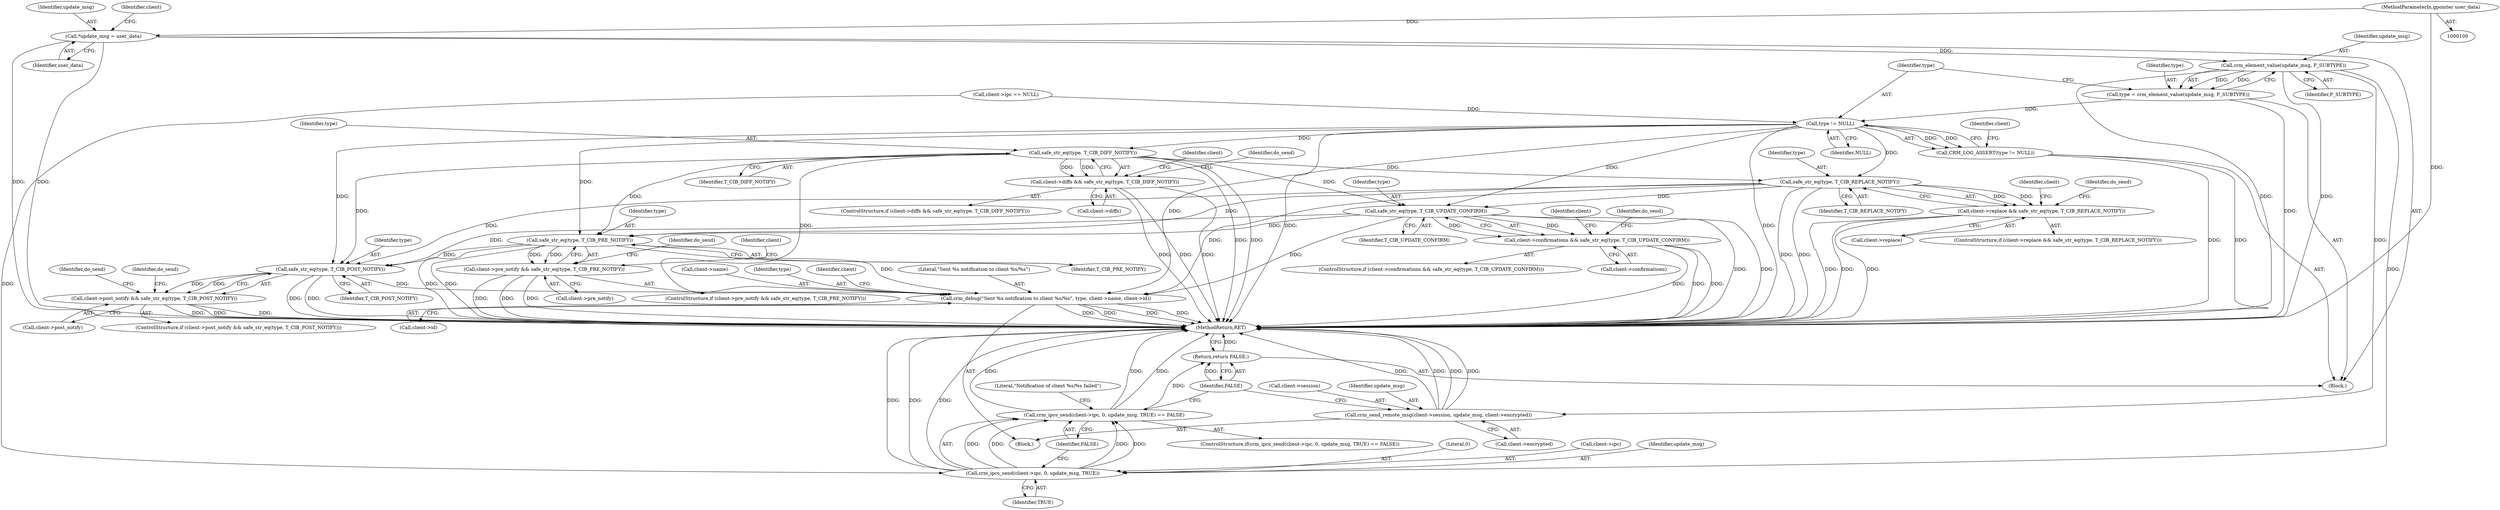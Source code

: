 digraph "0_pacemaker_564f7cc2a51dcd2f28ab12a13394f31be5aa3c93_0@API" {
"1000118" [label="(Call,*update_msg = user_data)"];
"1000103" [label="(MethodParameterIn,gpointer user_data)"];
"1000134" [label="(Call,crm_element_value(update_msg, F_SUBTYPE))"];
"1000132" [label="(Call,type = crm_element_value(update_msg, F_SUBTYPE))"];
"1000138" [label="(Call,type != NULL)"];
"1000137" [label="(Call,CRM_LOG_ASSERT(type != NULL))"];
"1000146" [label="(Call,safe_str_eq(type, T_CIB_DIFF_NOTIFY))"];
"1000142" [label="(Call,client->diffs && safe_str_eq(type, T_CIB_DIFF_NOTIFY))"];
"1000159" [label="(Call,safe_str_eq(type, T_CIB_REPLACE_NOTIFY))"];
"1000155" [label="(Call,client->replace && safe_str_eq(type, T_CIB_REPLACE_NOTIFY))"];
"1000172" [label="(Call,safe_str_eq(type, T_CIB_UPDATE_CONFIRM))"];
"1000168" [label="(Call,client->confirmations && safe_str_eq(type, T_CIB_UPDATE_CONFIRM))"];
"1000185" [label="(Call,safe_str_eq(type, T_CIB_PRE_NOTIFY))"];
"1000181" [label="(Call,client->pre_notify && safe_str_eq(type, T_CIB_PRE_NOTIFY))"];
"1000198" [label="(Call,safe_str_eq(type, T_CIB_POST_NOTIFY))"];
"1000194" [label="(Call,client->post_notify && safe_str_eq(type, T_CIB_POST_NOTIFY))"];
"1000238" [label="(Call,crm_debug(\"Sent %s notification to client %s/%s\", type, client->name, client->id))"];
"1000215" [label="(Call,crm_ipcs_send(client->ipc, 0, update_msg, TRUE))"];
"1000214" [label="(Call,crm_ipcs_send(client->ipc, 0, update_msg, TRUE) == FALSE)"];
"1000262" [label="(Return,return FALSE;)"];
"1000247" [label="(Call,crm_send_remote_msg(client->session, update_msg, client->encrypted))"];
"1000120" [label="(Identifier,user_data)"];
"1000137" [label="(Call,CRM_LOG_ASSERT(type != NULL))"];
"1000238" [label="(Call,crm_debug(\"Sent %s notification to client %s/%s\", type, client->name, client->id))"];
"1000124" [label="(Identifier,client)"];
"1000252" [label="(Call,client->encrypted)"];
"1000214" [label="(Call,crm_ipcs_send(client->ipc, 0, update_msg, TRUE) == FALSE)"];
"1000141" [label="(ControlStructure,if (client->diffs && safe_str_eq(type, T_CIB_DIFF_NOTIFY)))"];
"1000151" [label="(Identifier,do_send)"];
"1000147" [label="(Identifier,type)"];
"1000146" [label="(Call,safe_str_eq(type, T_CIB_DIFF_NOTIFY))"];
"1000160" [label="(Identifier,type)"];
"1000167" [label="(ControlStructure,if (client->confirmations && safe_str_eq(type, T_CIB_UPDATE_CONFIRM)))"];
"1000193" [label="(ControlStructure,if (client->post_notify && safe_str_eq(type, T_CIB_POST_NOTIFY)))"];
"1000219" [label="(Literal,0)"];
"1000198" [label="(Call,safe_str_eq(type, T_CIB_POST_NOTIFY))"];
"1000156" [label="(Call,client->replace)"];
"1000213" [label="(ControlStructure,if(crm_ipcs_send(client->ipc, 0, update_msg, TRUE) == FALSE))"];
"1000248" [label="(Call,client->session)"];
"1000122" [label="(Call,client->ipc == NULL)"];
"1000164" [label="(Identifier,do_send)"];
"1000180" [label="(ControlStructure,if (client->pre_notify && safe_str_eq(type, T_CIB_PRE_NOTIFY)))"];
"1000241" [label="(Call,client->name)"];
"1000118" [label="(Call,*update_msg = user_data)"];
"1000177" [label="(Identifier,do_send)"];
"1000195" [label="(Call,client->post_notify)"];
"1000119" [label="(Identifier,update_msg)"];
"1000194" [label="(Call,client->post_notify && safe_str_eq(type, T_CIB_POST_NOTIFY))"];
"1000157" [label="(Identifier,client)"];
"1000139" [label="(Identifier,type)"];
"1000216" [label="(Call,client->ipc)"];
"1000182" [label="(Call,client->pre_notify)"];
"1000159" [label="(Call,safe_str_eq(type, T_CIB_REPLACE_NOTIFY))"];
"1000181" [label="(Call,client->pre_notify && safe_str_eq(type, T_CIB_PRE_NOTIFY))"];
"1000264" [label="(MethodReturn,RET)"];
"1000161" [label="(Identifier,T_CIB_REPLACE_NOTIFY)"];
"1000170" [label="(Identifier,client)"];
"1000186" [label="(Identifier,type)"];
"1000190" [label="(Identifier,do_send)"];
"1000143" [label="(Call,client->diffs)"];
"1000174" [label="(Identifier,T_CIB_UPDATE_CONFIRM)"];
"1000240" [label="(Identifier,type)"];
"1000136" [label="(Identifier,F_SUBTYPE)"];
"1000262" [label="(Return,return FALSE;)"];
"1000249" [label="(Identifier,client)"];
"1000132" [label="(Call,type = crm_element_value(update_msg, F_SUBTYPE))"];
"1000104" [label="(Block,)"];
"1000221" [label="(Identifier,TRUE)"];
"1000247" [label="(Call,crm_send_remote_msg(client->session, update_msg, client->encrypted))"];
"1000148" [label="(Identifier,T_CIB_DIFF_NOTIFY)"];
"1000187" [label="(Identifier,T_CIB_PRE_NOTIFY)"];
"1000200" [label="(Identifier,T_CIB_POST_NOTIFY)"];
"1000155" [label="(Call,client->replace && safe_str_eq(type, T_CIB_REPLACE_NOTIFY))"];
"1000133" [label="(Identifier,type)"];
"1000173" [label="(Identifier,type)"];
"1000183" [label="(Identifier,client)"];
"1000138" [label="(Call,type != NULL)"];
"1000199" [label="(Identifier,type)"];
"1000220" [label="(Identifier,update_msg)"];
"1000222" [label="(Identifier,FALSE)"];
"1000263" [label="(Identifier,FALSE)"];
"1000134" [label="(Call,crm_element_value(update_msg, F_SUBTYPE))"];
"1000237" [label="(Block,)"];
"1000225" [label="(Literal,\"Notification of client %s/%s failed\")"];
"1000169" [label="(Call,client->confirmations)"];
"1000140" [label="(Identifier,NULL)"];
"1000172" [label="(Call,safe_str_eq(type, T_CIB_UPDATE_CONFIRM))"];
"1000154" [label="(ControlStructure,if (client->replace && safe_str_eq(type, T_CIB_REPLACE_NOTIFY)))"];
"1000215" [label="(Call,crm_ipcs_send(client->ipc, 0, update_msg, TRUE))"];
"1000103" [label="(MethodParameterIn,gpointer user_data)"];
"1000142" [label="(Call,client->diffs && safe_str_eq(type, T_CIB_DIFF_NOTIFY))"];
"1000206" [label="(Identifier,do_send)"];
"1000135" [label="(Identifier,update_msg)"];
"1000203" [label="(Identifier,do_send)"];
"1000244" [label="(Call,client->id)"];
"1000196" [label="(Identifier,client)"];
"1000239" [label="(Literal,\"Sent %s notification to client %s/%s\")"];
"1000168" [label="(Call,client->confirmations && safe_str_eq(type, T_CIB_UPDATE_CONFIRM))"];
"1000251" [label="(Identifier,update_msg)"];
"1000185" [label="(Call,safe_str_eq(type, T_CIB_PRE_NOTIFY))"];
"1000144" [label="(Identifier,client)"];
"1000118" -> "1000104"  [label="AST: "];
"1000118" -> "1000120"  [label="CFG: "];
"1000119" -> "1000118"  [label="AST: "];
"1000120" -> "1000118"  [label="AST: "];
"1000124" -> "1000118"  [label="CFG: "];
"1000118" -> "1000264"  [label="DDG: "];
"1000118" -> "1000264"  [label="DDG: "];
"1000103" -> "1000118"  [label="DDG: "];
"1000118" -> "1000134"  [label="DDG: "];
"1000103" -> "1000100"  [label="AST: "];
"1000103" -> "1000264"  [label="DDG: "];
"1000134" -> "1000132"  [label="AST: "];
"1000134" -> "1000136"  [label="CFG: "];
"1000135" -> "1000134"  [label="AST: "];
"1000136" -> "1000134"  [label="AST: "];
"1000132" -> "1000134"  [label="CFG: "];
"1000134" -> "1000264"  [label="DDG: "];
"1000134" -> "1000264"  [label="DDG: "];
"1000134" -> "1000132"  [label="DDG: "];
"1000134" -> "1000132"  [label="DDG: "];
"1000134" -> "1000215"  [label="DDG: "];
"1000134" -> "1000247"  [label="DDG: "];
"1000132" -> "1000104"  [label="AST: "];
"1000133" -> "1000132"  [label="AST: "];
"1000139" -> "1000132"  [label="CFG: "];
"1000132" -> "1000264"  [label="DDG: "];
"1000132" -> "1000138"  [label="DDG: "];
"1000138" -> "1000137"  [label="AST: "];
"1000138" -> "1000140"  [label="CFG: "];
"1000139" -> "1000138"  [label="AST: "];
"1000140" -> "1000138"  [label="AST: "];
"1000137" -> "1000138"  [label="CFG: "];
"1000138" -> "1000264"  [label="DDG: "];
"1000138" -> "1000264"  [label="DDG: "];
"1000138" -> "1000137"  [label="DDG: "];
"1000138" -> "1000137"  [label="DDG: "];
"1000122" -> "1000138"  [label="DDG: "];
"1000138" -> "1000146"  [label="DDG: "];
"1000138" -> "1000159"  [label="DDG: "];
"1000138" -> "1000172"  [label="DDG: "];
"1000138" -> "1000185"  [label="DDG: "];
"1000138" -> "1000198"  [label="DDG: "];
"1000138" -> "1000238"  [label="DDG: "];
"1000137" -> "1000104"  [label="AST: "];
"1000144" -> "1000137"  [label="CFG: "];
"1000137" -> "1000264"  [label="DDG: "];
"1000137" -> "1000264"  [label="DDG: "];
"1000146" -> "1000142"  [label="AST: "];
"1000146" -> "1000148"  [label="CFG: "];
"1000147" -> "1000146"  [label="AST: "];
"1000148" -> "1000146"  [label="AST: "];
"1000142" -> "1000146"  [label="CFG: "];
"1000146" -> "1000264"  [label="DDG: "];
"1000146" -> "1000264"  [label="DDG: "];
"1000146" -> "1000142"  [label="DDG: "];
"1000146" -> "1000142"  [label="DDG: "];
"1000146" -> "1000159"  [label="DDG: "];
"1000146" -> "1000172"  [label="DDG: "];
"1000146" -> "1000185"  [label="DDG: "];
"1000146" -> "1000198"  [label="DDG: "];
"1000146" -> "1000238"  [label="DDG: "];
"1000142" -> "1000141"  [label="AST: "];
"1000142" -> "1000143"  [label="CFG: "];
"1000143" -> "1000142"  [label="AST: "];
"1000151" -> "1000142"  [label="CFG: "];
"1000157" -> "1000142"  [label="CFG: "];
"1000142" -> "1000264"  [label="DDG: "];
"1000142" -> "1000264"  [label="DDG: "];
"1000142" -> "1000264"  [label="DDG: "];
"1000159" -> "1000155"  [label="AST: "];
"1000159" -> "1000161"  [label="CFG: "];
"1000160" -> "1000159"  [label="AST: "];
"1000161" -> "1000159"  [label="AST: "];
"1000155" -> "1000159"  [label="CFG: "];
"1000159" -> "1000264"  [label="DDG: "];
"1000159" -> "1000264"  [label="DDG: "];
"1000159" -> "1000155"  [label="DDG: "];
"1000159" -> "1000155"  [label="DDG: "];
"1000159" -> "1000172"  [label="DDG: "];
"1000159" -> "1000185"  [label="DDG: "];
"1000159" -> "1000198"  [label="DDG: "];
"1000159" -> "1000238"  [label="DDG: "];
"1000155" -> "1000154"  [label="AST: "];
"1000155" -> "1000156"  [label="CFG: "];
"1000156" -> "1000155"  [label="AST: "];
"1000164" -> "1000155"  [label="CFG: "];
"1000170" -> "1000155"  [label="CFG: "];
"1000155" -> "1000264"  [label="DDG: "];
"1000155" -> "1000264"  [label="DDG: "];
"1000155" -> "1000264"  [label="DDG: "];
"1000172" -> "1000168"  [label="AST: "];
"1000172" -> "1000174"  [label="CFG: "];
"1000173" -> "1000172"  [label="AST: "];
"1000174" -> "1000172"  [label="AST: "];
"1000168" -> "1000172"  [label="CFG: "];
"1000172" -> "1000264"  [label="DDG: "];
"1000172" -> "1000264"  [label="DDG: "];
"1000172" -> "1000168"  [label="DDG: "];
"1000172" -> "1000168"  [label="DDG: "];
"1000172" -> "1000185"  [label="DDG: "];
"1000172" -> "1000198"  [label="DDG: "];
"1000172" -> "1000238"  [label="DDG: "];
"1000168" -> "1000167"  [label="AST: "];
"1000168" -> "1000169"  [label="CFG: "];
"1000169" -> "1000168"  [label="AST: "];
"1000177" -> "1000168"  [label="CFG: "];
"1000183" -> "1000168"  [label="CFG: "];
"1000168" -> "1000264"  [label="DDG: "];
"1000168" -> "1000264"  [label="DDG: "];
"1000168" -> "1000264"  [label="DDG: "];
"1000185" -> "1000181"  [label="AST: "];
"1000185" -> "1000187"  [label="CFG: "];
"1000186" -> "1000185"  [label="AST: "];
"1000187" -> "1000185"  [label="AST: "];
"1000181" -> "1000185"  [label="CFG: "];
"1000185" -> "1000264"  [label="DDG: "];
"1000185" -> "1000264"  [label="DDG: "];
"1000185" -> "1000181"  [label="DDG: "];
"1000185" -> "1000181"  [label="DDG: "];
"1000185" -> "1000198"  [label="DDG: "];
"1000185" -> "1000238"  [label="DDG: "];
"1000181" -> "1000180"  [label="AST: "];
"1000181" -> "1000182"  [label="CFG: "];
"1000182" -> "1000181"  [label="AST: "];
"1000190" -> "1000181"  [label="CFG: "];
"1000196" -> "1000181"  [label="CFG: "];
"1000181" -> "1000264"  [label="DDG: "];
"1000181" -> "1000264"  [label="DDG: "];
"1000181" -> "1000264"  [label="DDG: "];
"1000198" -> "1000194"  [label="AST: "];
"1000198" -> "1000200"  [label="CFG: "];
"1000199" -> "1000198"  [label="AST: "];
"1000200" -> "1000198"  [label="AST: "];
"1000194" -> "1000198"  [label="CFG: "];
"1000198" -> "1000264"  [label="DDG: "];
"1000198" -> "1000264"  [label="DDG: "];
"1000198" -> "1000194"  [label="DDG: "];
"1000198" -> "1000194"  [label="DDG: "];
"1000198" -> "1000238"  [label="DDG: "];
"1000194" -> "1000193"  [label="AST: "];
"1000194" -> "1000195"  [label="CFG: "];
"1000195" -> "1000194"  [label="AST: "];
"1000203" -> "1000194"  [label="CFG: "];
"1000206" -> "1000194"  [label="CFG: "];
"1000194" -> "1000264"  [label="DDG: "];
"1000194" -> "1000264"  [label="DDG: "];
"1000194" -> "1000264"  [label="DDG: "];
"1000238" -> "1000237"  [label="AST: "];
"1000238" -> "1000244"  [label="CFG: "];
"1000239" -> "1000238"  [label="AST: "];
"1000240" -> "1000238"  [label="AST: "];
"1000241" -> "1000238"  [label="AST: "];
"1000244" -> "1000238"  [label="AST: "];
"1000249" -> "1000238"  [label="CFG: "];
"1000238" -> "1000264"  [label="DDG: "];
"1000238" -> "1000264"  [label="DDG: "];
"1000238" -> "1000264"  [label="DDG: "];
"1000238" -> "1000264"  [label="DDG: "];
"1000215" -> "1000214"  [label="AST: "];
"1000215" -> "1000221"  [label="CFG: "];
"1000216" -> "1000215"  [label="AST: "];
"1000219" -> "1000215"  [label="AST: "];
"1000220" -> "1000215"  [label="AST: "];
"1000221" -> "1000215"  [label="AST: "];
"1000222" -> "1000215"  [label="CFG: "];
"1000215" -> "1000264"  [label="DDG: "];
"1000215" -> "1000264"  [label="DDG: "];
"1000215" -> "1000264"  [label="DDG: "];
"1000215" -> "1000214"  [label="DDG: "];
"1000215" -> "1000214"  [label="DDG: "];
"1000215" -> "1000214"  [label="DDG: "];
"1000215" -> "1000214"  [label="DDG: "];
"1000122" -> "1000215"  [label="DDG: "];
"1000214" -> "1000213"  [label="AST: "];
"1000214" -> "1000222"  [label="CFG: "];
"1000222" -> "1000214"  [label="AST: "];
"1000225" -> "1000214"  [label="CFG: "];
"1000263" -> "1000214"  [label="CFG: "];
"1000214" -> "1000264"  [label="DDG: "];
"1000214" -> "1000264"  [label="DDG: "];
"1000214" -> "1000264"  [label="DDG: "];
"1000214" -> "1000262"  [label="DDG: "];
"1000262" -> "1000104"  [label="AST: "];
"1000262" -> "1000263"  [label="CFG: "];
"1000263" -> "1000262"  [label="AST: "];
"1000264" -> "1000262"  [label="CFG: "];
"1000262" -> "1000264"  [label="DDG: "];
"1000263" -> "1000262"  [label="DDG: "];
"1000247" -> "1000237"  [label="AST: "];
"1000247" -> "1000252"  [label="CFG: "];
"1000248" -> "1000247"  [label="AST: "];
"1000251" -> "1000247"  [label="AST: "];
"1000252" -> "1000247"  [label="AST: "];
"1000263" -> "1000247"  [label="CFG: "];
"1000247" -> "1000264"  [label="DDG: "];
"1000247" -> "1000264"  [label="DDG: "];
"1000247" -> "1000264"  [label="DDG: "];
"1000247" -> "1000264"  [label="DDG: "];
}
